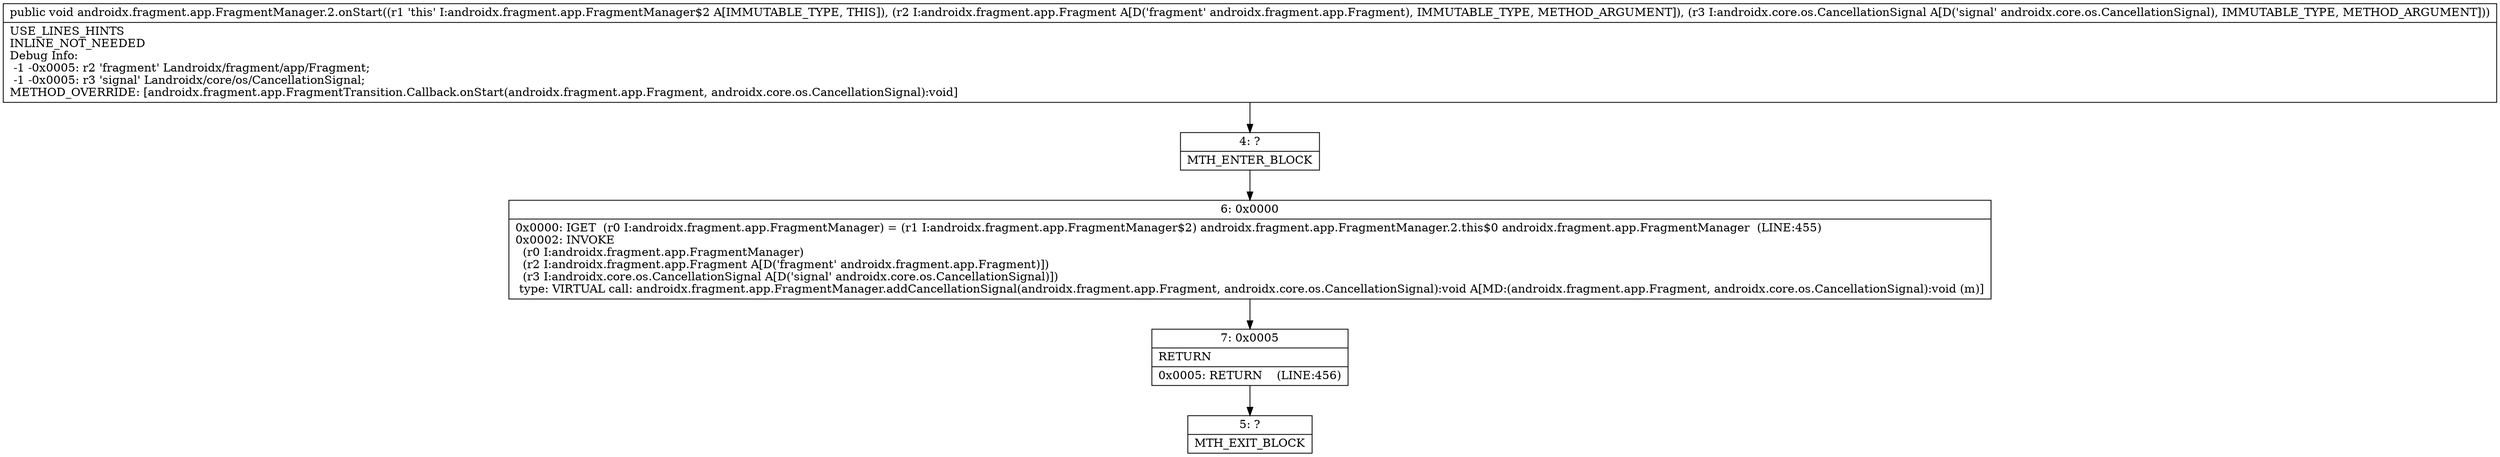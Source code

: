 digraph "CFG forandroidx.fragment.app.FragmentManager.2.onStart(Landroidx\/fragment\/app\/Fragment;Landroidx\/core\/os\/CancellationSignal;)V" {
Node_4 [shape=record,label="{4\:\ ?|MTH_ENTER_BLOCK\l}"];
Node_6 [shape=record,label="{6\:\ 0x0000|0x0000: IGET  (r0 I:androidx.fragment.app.FragmentManager) = (r1 I:androidx.fragment.app.FragmentManager$2) androidx.fragment.app.FragmentManager.2.this$0 androidx.fragment.app.FragmentManager  (LINE:455)\l0x0002: INVOKE  \l  (r0 I:androidx.fragment.app.FragmentManager)\l  (r2 I:androidx.fragment.app.Fragment A[D('fragment' androidx.fragment.app.Fragment)])\l  (r3 I:androidx.core.os.CancellationSignal A[D('signal' androidx.core.os.CancellationSignal)])\l type: VIRTUAL call: androidx.fragment.app.FragmentManager.addCancellationSignal(androidx.fragment.app.Fragment, androidx.core.os.CancellationSignal):void A[MD:(androidx.fragment.app.Fragment, androidx.core.os.CancellationSignal):void (m)]\l}"];
Node_7 [shape=record,label="{7\:\ 0x0005|RETURN\l|0x0005: RETURN    (LINE:456)\l}"];
Node_5 [shape=record,label="{5\:\ ?|MTH_EXIT_BLOCK\l}"];
MethodNode[shape=record,label="{public void androidx.fragment.app.FragmentManager.2.onStart((r1 'this' I:androidx.fragment.app.FragmentManager$2 A[IMMUTABLE_TYPE, THIS]), (r2 I:androidx.fragment.app.Fragment A[D('fragment' androidx.fragment.app.Fragment), IMMUTABLE_TYPE, METHOD_ARGUMENT]), (r3 I:androidx.core.os.CancellationSignal A[D('signal' androidx.core.os.CancellationSignal), IMMUTABLE_TYPE, METHOD_ARGUMENT]))  | USE_LINES_HINTS\lINLINE_NOT_NEEDED\lDebug Info:\l  \-1 \-0x0005: r2 'fragment' Landroidx\/fragment\/app\/Fragment;\l  \-1 \-0x0005: r3 'signal' Landroidx\/core\/os\/CancellationSignal;\lMETHOD_OVERRIDE: [androidx.fragment.app.FragmentTransition.Callback.onStart(androidx.fragment.app.Fragment, androidx.core.os.CancellationSignal):void]\l}"];
MethodNode -> Node_4;Node_4 -> Node_6;
Node_6 -> Node_7;
Node_7 -> Node_5;
}

